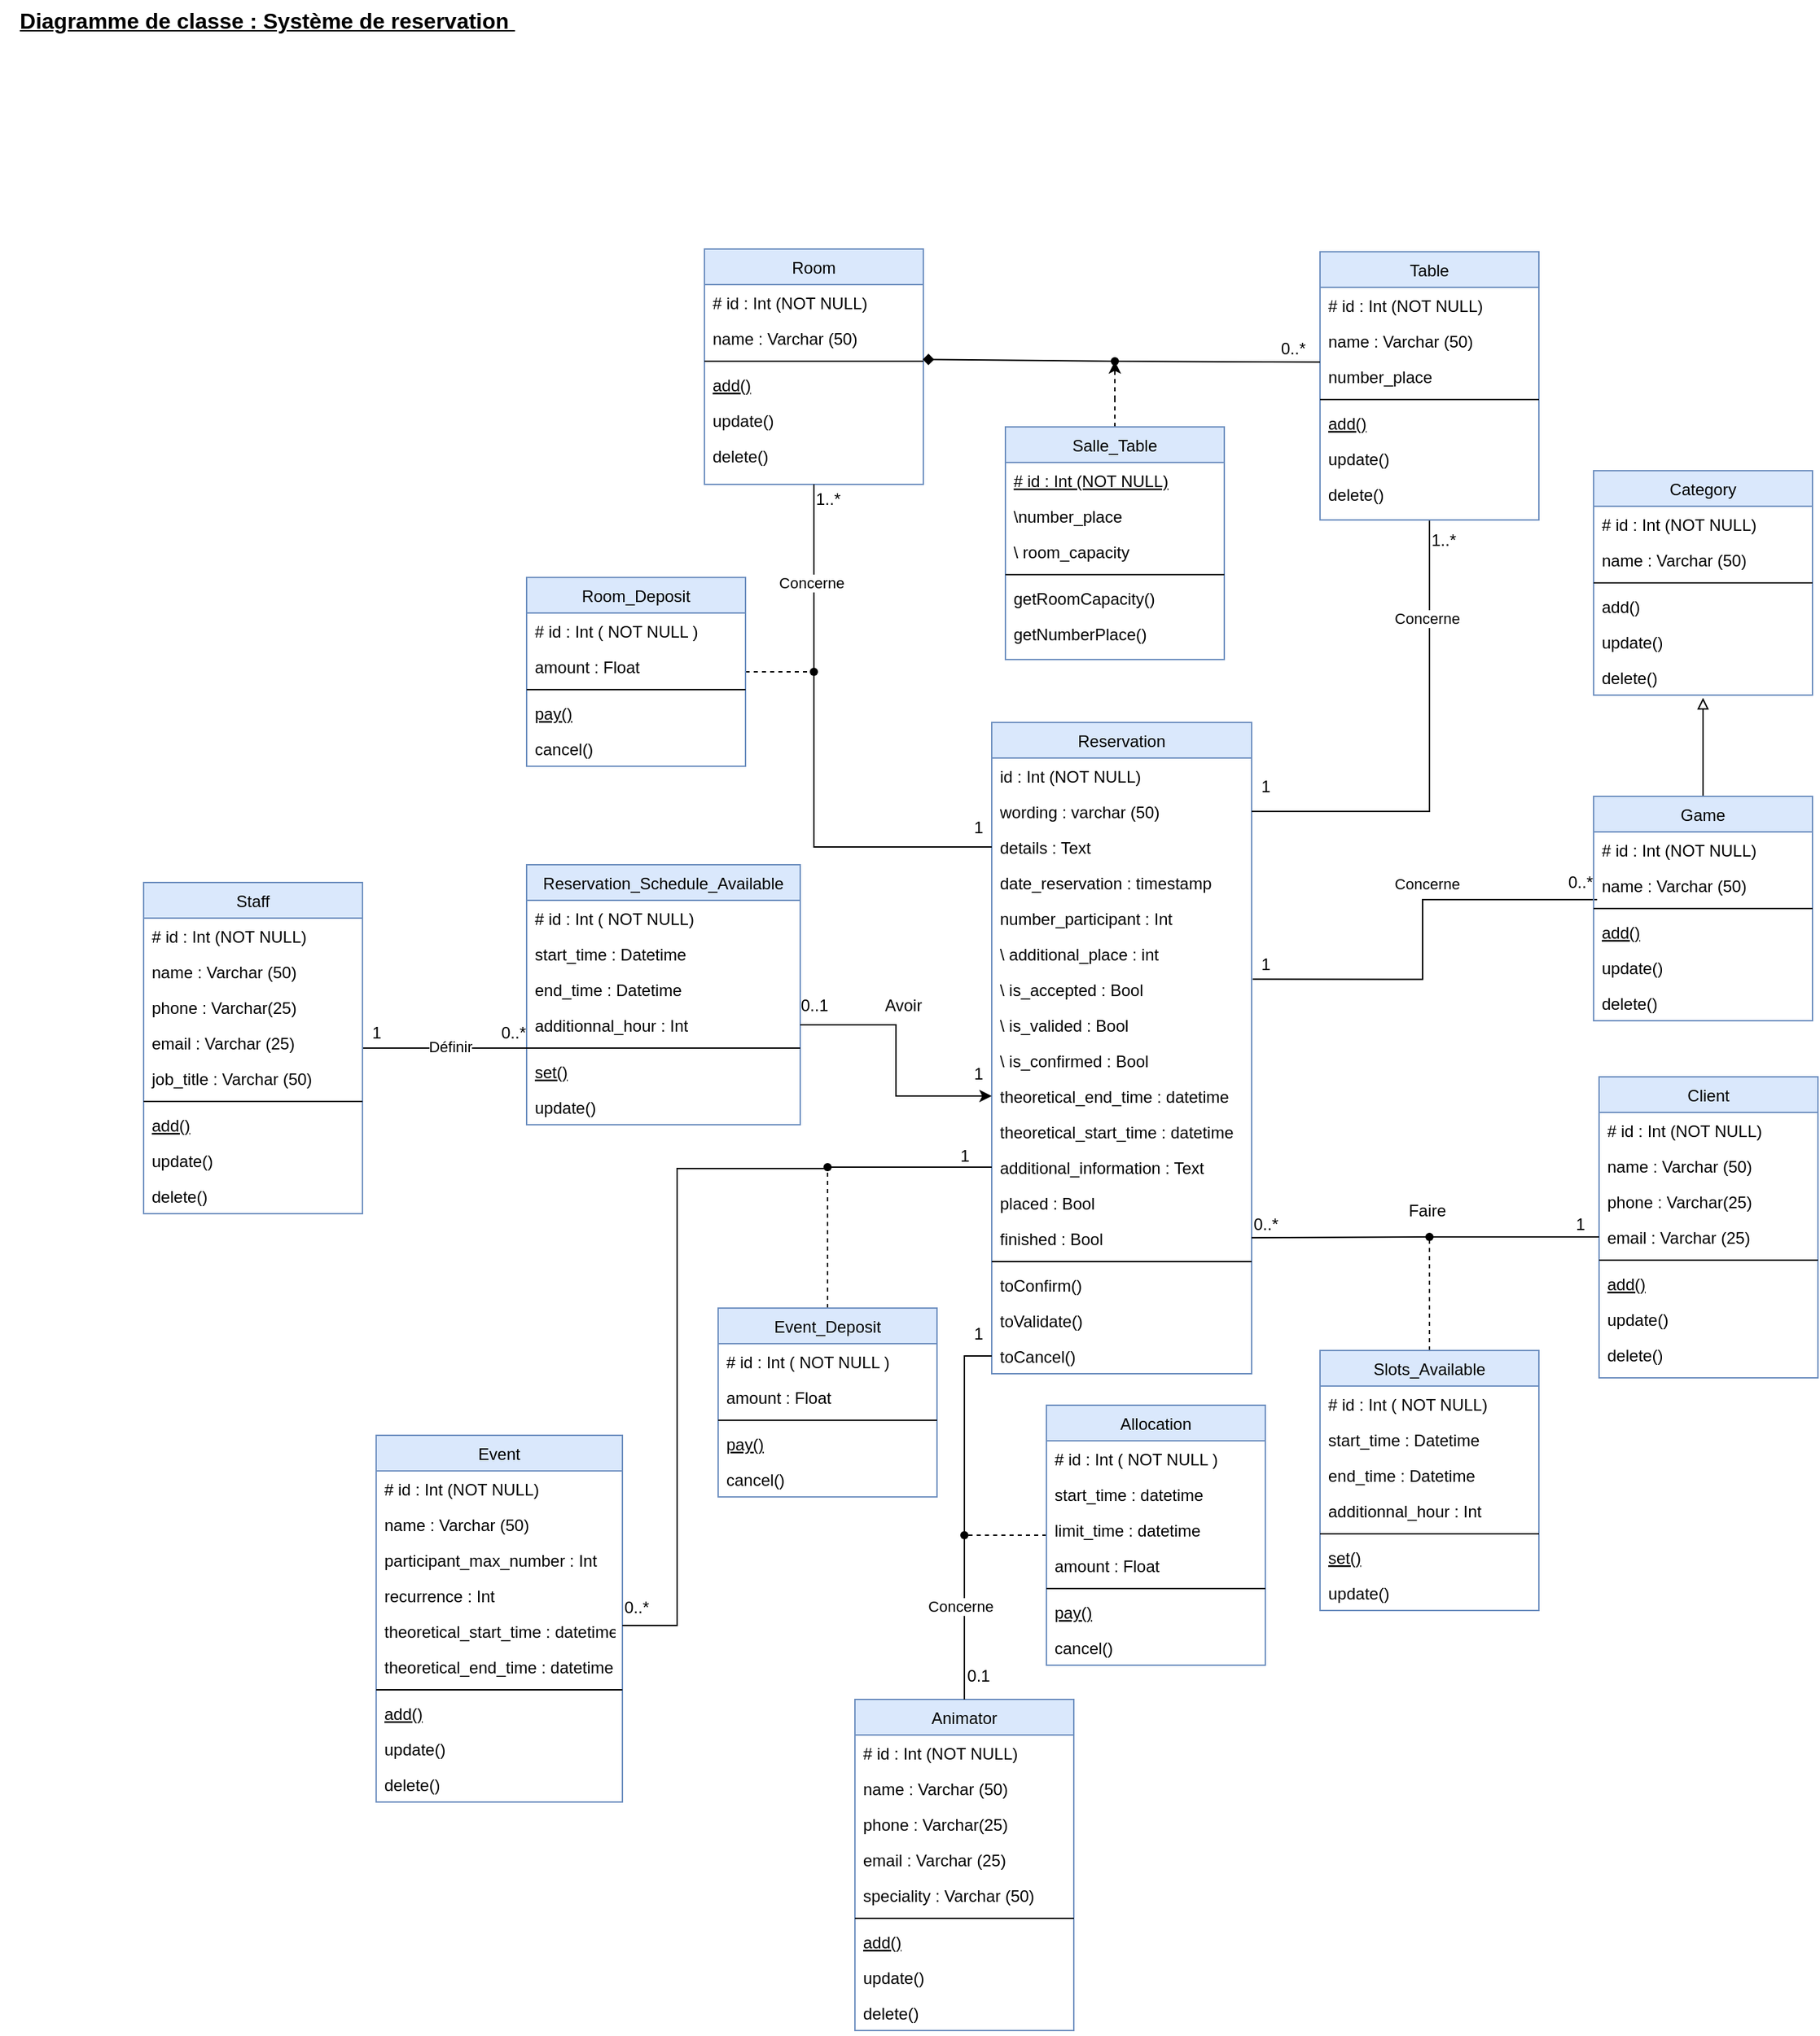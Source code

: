 <mxfile version="22.1.3" type="google">
  <diagram id="C5RBs43oDa-KdzZeNtuy" name="Page-1">
    <mxGraphModel grid="1" page="1" gridSize="10" guides="1" tooltips="1" connect="1" arrows="1" fold="1" pageScale="1" pageWidth="827" pageHeight="1169" background="#ffffff" math="0" shadow="0">
      <root>
        <mxCell id="WIyWlLk6GJQsqaUBKTNV-0" />
        <mxCell id="WIyWlLk6GJQsqaUBKTNV-1" parent="WIyWlLk6GJQsqaUBKTNV-0" />
        <mxCell id="pZX7AurCq85WZI0tsNrJ-284" value="" style="edgeStyle=orthogonalEdgeStyle;rounded=0;orthogonalLoop=1;jettySize=auto;html=1;dashed=1;endArrow=none;endFill=0;" edge="1" parent="WIyWlLk6GJQsqaUBKTNV-1" source="pZX7AurCq85WZI0tsNrJ-105" target="pZX7AurCq85WZI0tsNrJ-283">
          <mxGeometry relative="1" as="geometry" />
        </mxCell>
        <mxCell id="pZX7AurCq85WZI0tsNrJ-105" value="Room_Deposit" style="swimlane;fontStyle=0;align=center;verticalAlign=top;childLayout=stackLayout;horizontal=1;startSize=26;horizontalStack=0;resizeParent=1;resizeLast=0;collapsible=1;marginBottom=0;rounded=0;shadow=0;strokeWidth=1;fillColor=#dae8fc;strokeColor=#6c8ebf;" vertex="1" parent="WIyWlLk6GJQsqaUBKTNV-1">
          <mxGeometry x="430" y="490" width="160" height="138" as="geometry">
            <mxRectangle x="130" y="380" width="160" height="26" as="alternateBounds" />
          </mxGeometry>
        </mxCell>
        <mxCell id="pZX7AurCq85WZI0tsNrJ-106" value="# id : Int ( NOT NULL )" style="text;align=left;verticalAlign=top;spacingLeft=4;spacingRight=4;overflow=hidden;rotatable=0;points=[[0,0.5],[1,0.5]];portConstraint=eastwest;" vertex="1" parent="pZX7AurCq85WZI0tsNrJ-105">
          <mxGeometry y="26" width="160" height="26" as="geometry" />
        </mxCell>
        <mxCell id="pZX7AurCq85WZI0tsNrJ-107" value="amount : Float" style="text;align=left;verticalAlign=top;spacingLeft=4;spacingRight=4;overflow=hidden;rotatable=0;points=[[0,0.5],[1,0.5]];portConstraint=eastwest;rounded=0;shadow=0;html=0;" vertex="1" parent="pZX7AurCq85WZI0tsNrJ-105">
          <mxGeometry y="52" width="160" height="26" as="geometry" />
        </mxCell>
        <mxCell id="pZX7AurCq85WZI0tsNrJ-108" value="" style="line;html=1;strokeWidth=1;align=left;verticalAlign=middle;spacingTop=-1;spacingLeft=3;spacingRight=3;rotatable=0;labelPosition=right;points=[];portConstraint=eastwest;" vertex="1" parent="pZX7AurCq85WZI0tsNrJ-105">
          <mxGeometry y="78" width="160" height="8" as="geometry" />
        </mxCell>
        <mxCell id="pZX7AurCq85WZI0tsNrJ-109" value="pay()" style="text;align=left;verticalAlign=top;spacingLeft=4;spacingRight=4;overflow=hidden;rotatable=0;points=[[0,0.5],[1,0.5]];portConstraint=eastwest;fontStyle=4" vertex="1" parent="pZX7AurCq85WZI0tsNrJ-105">
          <mxGeometry y="86" width="160" height="26" as="geometry" />
        </mxCell>
        <mxCell id="pZX7AurCq85WZI0tsNrJ-110" value="cancel()" style="text;align=left;verticalAlign=top;spacingLeft=4;spacingRight=4;overflow=hidden;rotatable=0;points=[[0,0.5],[1,0.5]];portConstraint=eastwest;" vertex="1" parent="pZX7AurCq85WZI0tsNrJ-105">
          <mxGeometry y="112" width="160" height="26" as="geometry" />
        </mxCell>
        <mxCell id="pZX7AurCq85WZI0tsNrJ-111" value="Reservation_Schedule_Available" style="swimlane;fontStyle=0;align=center;verticalAlign=top;childLayout=stackLayout;horizontal=1;startSize=26;horizontalStack=0;resizeParent=1;resizeLast=0;collapsible=1;marginBottom=0;rounded=0;shadow=0;strokeWidth=1;fillColor=#dae8fc;strokeColor=#6c8ebf;" vertex="1" parent="WIyWlLk6GJQsqaUBKTNV-1">
          <mxGeometry x="430" y="700" width="200" height="190" as="geometry">
            <mxRectangle x="130" y="380" width="160" height="26" as="alternateBounds" />
          </mxGeometry>
        </mxCell>
        <mxCell id="pZX7AurCq85WZI0tsNrJ-112" value="# id : Int ( NOT NULL)" style="text;align=left;verticalAlign=top;spacingLeft=4;spacingRight=4;overflow=hidden;rotatable=0;points=[[0,0.5],[1,0.5]];portConstraint=eastwest;" vertex="1" parent="pZX7AurCq85WZI0tsNrJ-111">
          <mxGeometry y="26" width="200" height="26" as="geometry" />
        </mxCell>
        <mxCell id="pZX7AurCq85WZI0tsNrJ-113" value="start_time : Datetime" style="text;align=left;verticalAlign=top;spacingLeft=4;spacingRight=4;overflow=hidden;rotatable=0;points=[[0,0.5],[1,0.5]];portConstraint=eastwest;rounded=0;shadow=0;html=0;" vertex="1" parent="pZX7AurCq85WZI0tsNrJ-111">
          <mxGeometry y="52" width="200" height="26" as="geometry" />
        </mxCell>
        <mxCell id="pZX7AurCq85WZI0tsNrJ-208" value="end_time : Datetime" style="text;align=left;verticalAlign=top;spacingLeft=4;spacingRight=4;overflow=hidden;rotatable=0;points=[[0,0.5],[1,0.5]];portConstraint=eastwest;rounded=0;shadow=0;html=0;" vertex="1" parent="pZX7AurCq85WZI0tsNrJ-111">
          <mxGeometry y="78" width="200" height="26" as="geometry" />
        </mxCell>
        <mxCell id="pZX7AurCq85WZI0tsNrJ-209" value="additionnal_hour : Int" style="text;align=left;verticalAlign=top;spacingLeft=4;spacingRight=4;overflow=hidden;rotatable=0;points=[[0,0.5],[1,0.5]];portConstraint=eastwest;rounded=0;shadow=0;html=0;" vertex="1" parent="pZX7AurCq85WZI0tsNrJ-111">
          <mxGeometry y="104" width="200" height="26" as="geometry" />
        </mxCell>
        <mxCell id="pZX7AurCq85WZI0tsNrJ-114" value="" style="line;html=1;strokeWidth=1;align=left;verticalAlign=middle;spacingTop=-1;spacingLeft=3;spacingRight=3;rotatable=0;labelPosition=right;points=[];portConstraint=eastwest;" vertex="1" parent="pZX7AurCq85WZI0tsNrJ-111">
          <mxGeometry y="130" width="200" height="8" as="geometry" />
        </mxCell>
        <mxCell id="pZX7AurCq85WZI0tsNrJ-115" value="set()" style="text;align=left;verticalAlign=top;spacingLeft=4;spacingRight=4;overflow=hidden;rotatable=0;points=[[0,0.5],[1,0.5]];portConstraint=eastwest;fontStyle=4" vertex="1" parent="pZX7AurCq85WZI0tsNrJ-111">
          <mxGeometry y="138" width="200" height="26" as="geometry" />
        </mxCell>
        <mxCell id="pZX7AurCq85WZI0tsNrJ-116" value="update()" style="text;align=left;verticalAlign=top;spacingLeft=4;spacingRight=4;overflow=hidden;rotatable=0;points=[[0,0.5],[1,0.5]];portConstraint=eastwest;" vertex="1" parent="pZX7AurCq85WZI0tsNrJ-111">
          <mxGeometry y="164" width="200" height="26" as="geometry" />
        </mxCell>
        <mxCell id="pZX7AurCq85WZI0tsNrJ-117" value="Client" style="swimlane;fontStyle=0;align=center;verticalAlign=top;childLayout=stackLayout;horizontal=1;startSize=26;horizontalStack=0;resizeParent=1;resizeLast=0;collapsible=1;marginBottom=0;rounded=0;shadow=0;strokeWidth=1;fillColor=#dae8fc;strokeColor=#6c8ebf;" vertex="1" parent="WIyWlLk6GJQsqaUBKTNV-1">
          <mxGeometry x="1214" y="855" width="160" height="220" as="geometry">
            <mxRectangle x="130" y="380" width="160" height="26" as="alternateBounds" />
          </mxGeometry>
        </mxCell>
        <mxCell id="pZX7AurCq85WZI0tsNrJ-118" value="# id : Int (NOT NULL)" style="text;align=left;verticalAlign=top;spacingLeft=4;spacingRight=4;overflow=hidden;rotatable=0;points=[[0,0.5],[1,0.5]];portConstraint=eastwest;" vertex="1" parent="pZX7AurCq85WZI0tsNrJ-117">
          <mxGeometry y="26" width="160" height="26" as="geometry" />
        </mxCell>
        <mxCell id="pZX7AurCq85WZI0tsNrJ-119" value="name : Varchar (50)" style="text;align=left;verticalAlign=top;spacingLeft=4;spacingRight=4;overflow=hidden;rotatable=0;points=[[0,0.5],[1,0.5]];portConstraint=eastwest;rounded=0;shadow=0;html=0;" vertex="1" parent="pZX7AurCq85WZI0tsNrJ-117">
          <mxGeometry y="52" width="160" height="26" as="geometry" />
        </mxCell>
        <mxCell id="pZX7AurCq85WZI0tsNrJ-193" value="phone : Varchar(25)" style="text;align=left;verticalAlign=top;spacingLeft=4;spacingRight=4;overflow=hidden;rotatable=0;points=[[0,0.5],[1,0.5]];portConstraint=eastwest;rounded=0;shadow=0;html=0;" vertex="1" parent="pZX7AurCq85WZI0tsNrJ-117">
          <mxGeometry y="78" width="160" height="26" as="geometry" />
        </mxCell>
        <mxCell id="pZX7AurCq85WZI0tsNrJ-194" value="email : Varchar (25)" style="text;align=left;verticalAlign=top;spacingLeft=4;spacingRight=4;overflow=hidden;rotatable=0;points=[[0,0.5],[1,0.5]];portConstraint=eastwest;rounded=0;shadow=0;html=0;" vertex="1" parent="pZX7AurCq85WZI0tsNrJ-117">
          <mxGeometry y="104" width="160" height="26" as="geometry" />
        </mxCell>
        <mxCell id="pZX7AurCq85WZI0tsNrJ-120" value="" style="line;html=1;strokeWidth=1;align=left;verticalAlign=middle;spacingTop=-1;spacingLeft=3;spacingRight=3;rotatable=0;labelPosition=right;points=[];portConstraint=eastwest;" vertex="1" parent="pZX7AurCq85WZI0tsNrJ-117">
          <mxGeometry y="130" width="160" height="8" as="geometry" />
        </mxCell>
        <mxCell id="pZX7AurCq85WZI0tsNrJ-121" value="add()" style="text;align=left;verticalAlign=top;spacingLeft=4;spacingRight=4;overflow=hidden;rotatable=0;points=[[0,0.5],[1,0.5]];portConstraint=eastwest;fontStyle=4" vertex="1" parent="pZX7AurCq85WZI0tsNrJ-117">
          <mxGeometry y="138" width="160" height="26" as="geometry" />
        </mxCell>
        <mxCell id="pZX7AurCq85WZI0tsNrJ-122" value="update()" style="text;align=left;verticalAlign=top;spacingLeft=4;spacingRight=4;overflow=hidden;rotatable=0;points=[[0,0.5],[1,0.5]];portConstraint=eastwest;" vertex="1" parent="pZX7AurCq85WZI0tsNrJ-117">
          <mxGeometry y="164" width="160" height="26" as="geometry" />
        </mxCell>
        <mxCell id="pZX7AurCq85WZI0tsNrJ-197" value="delete()" style="text;align=left;verticalAlign=top;spacingLeft=4;spacingRight=4;overflow=hidden;rotatable=0;points=[[0,0.5],[1,0.5]];portConstraint=eastwest;" vertex="1" parent="pZX7AurCq85WZI0tsNrJ-117">
          <mxGeometry y="190" width="160" height="26" as="geometry" />
        </mxCell>
        <mxCell id="pZX7AurCq85WZI0tsNrJ-289" value="" style="edgeStyle=orthogonalEdgeStyle;rounded=0;orthogonalLoop=1;jettySize=auto;html=1;entryX=0.016;entryY=0.904;entryDx=0;entryDy=0;entryPerimeter=0;exitX=1.004;exitY=0.218;exitDx=0;exitDy=0;exitPerimeter=0;endArrow=none;endFill=0;" edge="1" parent="WIyWlLk6GJQsqaUBKTNV-1" source="pZX7AurCq85WZI0tsNrJ-186" target="pZX7AurCq85WZI0tsNrJ-131">
          <mxGeometry relative="1" as="geometry">
            <mxPoint x="960" y="760.0" as="sourcePoint" />
            <mxPoint x="1070" y="800" as="targetPoint" />
          </mxGeometry>
        </mxCell>
        <mxCell id="pZX7AurCq85WZI0tsNrJ-320" value="Concerne" style="edgeLabel;html=1;align=center;verticalAlign=middle;resizable=0;points=[];" connectable="0" vertex="1" parent="pZX7AurCq85WZI0tsNrJ-289">
          <mxGeometry x="0.196" y="2" relative="1" as="geometry">
            <mxPoint y="-10" as="offset" />
          </mxGeometry>
        </mxCell>
        <mxCell id="pZX7AurCq85WZI0tsNrJ-123" value="Reservation" style="swimlane;fontStyle=0;align=center;verticalAlign=top;childLayout=stackLayout;horizontal=1;startSize=26;horizontalStack=0;resizeParent=1;resizeLast=0;collapsible=1;marginBottom=0;rounded=0;shadow=0;strokeWidth=1;fillColor=#dae8fc;strokeColor=#6c8ebf;" vertex="1" parent="WIyWlLk6GJQsqaUBKTNV-1">
          <mxGeometry x="770" y="596" width="190" height="476" as="geometry">
            <mxRectangle x="130" y="380" width="160" height="26" as="alternateBounds" />
          </mxGeometry>
        </mxCell>
        <mxCell id="pZX7AurCq85WZI0tsNrJ-124" value="id : Int (NOT NULL)" style="text;align=left;verticalAlign=top;spacingLeft=4;spacingRight=4;overflow=hidden;rotatable=0;points=[[0,0.5],[1,0.5]];portConstraint=eastwest;" vertex="1" parent="pZX7AurCq85WZI0tsNrJ-123">
          <mxGeometry y="26" width="190" height="26" as="geometry" />
        </mxCell>
        <mxCell id="pZX7AurCq85WZI0tsNrJ-183" value="wording : varchar (50)" style="text;align=left;verticalAlign=top;spacingLeft=4;spacingRight=4;overflow=hidden;rotatable=0;points=[[0,0.5],[1,0.5]];portConstraint=eastwest;" vertex="1" parent="pZX7AurCq85WZI0tsNrJ-123">
          <mxGeometry y="52" width="190" height="26" as="geometry" />
        </mxCell>
        <mxCell id="pZX7AurCq85WZI0tsNrJ-191" value="details : Text" style="text;align=left;verticalAlign=top;spacingLeft=4;spacingRight=4;overflow=hidden;rotatable=0;points=[[0,0.5],[1,0.5]];portConstraint=eastwest;" vertex="1" parent="pZX7AurCq85WZI0tsNrJ-123">
          <mxGeometry y="78" width="190" height="26" as="geometry" />
        </mxCell>
        <mxCell id="pZX7AurCq85WZI0tsNrJ-184" value="date_reservation : timestamp" style="text;align=left;verticalAlign=top;spacingLeft=4;spacingRight=4;overflow=hidden;rotatable=0;points=[[0,0.5],[1,0.5]];portConstraint=eastwest;" vertex="1" parent="pZX7AurCq85WZI0tsNrJ-123">
          <mxGeometry y="104" width="190" height="26" as="geometry" />
        </mxCell>
        <mxCell id="pZX7AurCq85WZI0tsNrJ-196" value="number_participant : Int" style="text;align=left;verticalAlign=top;spacingLeft=4;spacingRight=4;overflow=hidden;rotatable=0;points=[[0,0.5],[1,0.5]];portConstraint=eastwest;" vertex="1" parent="pZX7AurCq85WZI0tsNrJ-123">
          <mxGeometry y="130" width="190" height="26" as="geometry" />
        </mxCell>
        <mxCell id="pZX7AurCq85WZI0tsNrJ-185" value="\ additional_place : int" style="text;align=left;verticalAlign=top;spacingLeft=4;spacingRight=4;overflow=hidden;rotatable=0;points=[[0,0.5],[1,0.5]];portConstraint=eastwest;" vertex="1" parent="pZX7AurCq85WZI0tsNrJ-123">
          <mxGeometry y="156" width="190" height="26" as="geometry" />
        </mxCell>
        <mxCell id="pZX7AurCq85WZI0tsNrJ-186" value="\ is_accepted : Bool" style="text;align=left;verticalAlign=top;spacingLeft=4;spacingRight=4;overflow=hidden;rotatable=0;points=[[0,0.5],[1,0.5]];portConstraint=eastwest;" vertex="1" parent="pZX7AurCq85WZI0tsNrJ-123">
          <mxGeometry y="182" width="190" height="26" as="geometry" />
        </mxCell>
        <mxCell id="pZX7AurCq85WZI0tsNrJ-187" value="\ is_valided : Bool" style="text;align=left;verticalAlign=top;spacingLeft=4;spacingRight=4;overflow=hidden;rotatable=0;points=[[0,0.5],[1,0.5]];portConstraint=eastwest;" vertex="1" parent="pZX7AurCq85WZI0tsNrJ-123">
          <mxGeometry y="208" width="190" height="26" as="geometry" />
        </mxCell>
        <mxCell id="pZX7AurCq85WZI0tsNrJ-188" value="\ is_confirmed : Bool" style="text;align=left;verticalAlign=top;spacingLeft=4;spacingRight=4;overflow=hidden;rotatable=0;points=[[0,0.5],[1,0.5]];portConstraint=eastwest;" vertex="1" parent="pZX7AurCq85WZI0tsNrJ-123">
          <mxGeometry y="234" width="190" height="26" as="geometry" />
        </mxCell>
        <mxCell id="pZX7AurCq85WZI0tsNrJ-190" value="theoretical_end_time : datetime" style="text;align=left;verticalAlign=top;spacingLeft=4;spacingRight=4;overflow=hidden;rotatable=0;points=[[0,0.5],[1,0.5]];portConstraint=eastwest;" vertex="1" parent="pZX7AurCq85WZI0tsNrJ-123">
          <mxGeometry y="260" width="190" height="26" as="geometry" />
        </mxCell>
        <mxCell id="pZX7AurCq85WZI0tsNrJ-189" value="theoretical_start_time : datetime" style="text;align=left;verticalAlign=top;spacingLeft=4;spacingRight=4;overflow=hidden;rotatable=0;points=[[0,0.5],[1,0.5]];portConstraint=eastwest;" vertex="1" parent="pZX7AurCq85WZI0tsNrJ-123">
          <mxGeometry y="286" width="190" height="26" as="geometry" />
        </mxCell>
        <mxCell id="pZX7AurCq85WZI0tsNrJ-276" value="additional_information : Text" style="text;align=left;verticalAlign=top;spacingLeft=4;spacingRight=4;overflow=hidden;rotatable=0;points=[[0,0.5],[1,0.5]];portConstraint=eastwest;" vertex="1" parent="pZX7AurCq85WZI0tsNrJ-123">
          <mxGeometry y="312" width="190" height="26" as="geometry" />
        </mxCell>
        <mxCell id="pZX7AurCq85WZI0tsNrJ-277" value="placed : Bool" style="text;align=left;verticalAlign=top;spacingLeft=4;spacingRight=4;overflow=hidden;rotatable=0;points=[[0,0.5],[1,0.5]];portConstraint=eastwest;" vertex="1" parent="pZX7AurCq85WZI0tsNrJ-123">
          <mxGeometry y="338" width="190" height="26" as="geometry" />
        </mxCell>
        <mxCell id="pZX7AurCq85WZI0tsNrJ-278" value="finished : Bool" style="text;align=left;verticalAlign=top;spacingLeft=4;spacingRight=4;overflow=hidden;rotatable=0;points=[[0,0.5],[1,0.5]];portConstraint=eastwest;" vertex="1" parent="pZX7AurCq85WZI0tsNrJ-123">
          <mxGeometry y="364" width="190" height="26" as="geometry" />
        </mxCell>
        <mxCell id="pZX7AurCq85WZI0tsNrJ-126" value="" style="line;html=1;strokeWidth=1;align=left;verticalAlign=middle;spacingTop=-1;spacingLeft=3;spacingRight=3;rotatable=0;labelPosition=right;points=[];portConstraint=eastwest;" vertex="1" parent="pZX7AurCq85WZI0tsNrJ-123">
          <mxGeometry y="390" width="190" height="8" as="geometry" />
        </mxCell>
        <mxCell id="pZX7AurCq85WZI0tsNrJ-127" value="toConfirm()" style="text;align=left;verticalAlign=top;spacingLeft=4;spacingRight=4;overflow=hidden;rotatable=0;points=[[0,0.5],[1,0.5]];portConstraint=eastwest;fontStyle=0" vertex="1" parent="pZX7AurCq85WZI0tsNrJ-123">
          <mxGeometry y="398" width="190" height="26" as="geometry" />
        </mxCell>
        <mxCell id="pZX7AurCq85WZI0tsNrJ-128" value="toValidate()" style="text;align=left;verticalAlign=top;spacingLeft=4;spacingRight=4;overflow=hidden;rotatable=0;points=[[0,0.5],[1,0.5]];portConstraint=eastwest;" vertex="1" parent="pZX7AurCq85WZI0tsNrJ-123">
          <mxGeometry y="424" width="190" height="26" as="geometry" />
        </mxCell>
        <mxCell id="pZX7AurCq85WZI0tsNrJ-192" value="toCancel()" style="text;align=left;verticalAlign=top;spacingLeft=4;spacingRight=4;overflow=hidden;rotatable=0;points=[[0,0.5],[1,0.5]];portConstraint=eastwest;" vertex="1" parent="pZX7AurCq85WZI0tsNrJ-123">
          <mxGeometry y="450" width="190" height="26" as="geometry" />
        </mxCell>
        <mxCell id="pZX7AurCq85WZI0tsNrJ-179" value="" style="rounded=0;orthogonalLoop=1;jettySize=auto;html=1;endArrow=block;endFill=0;entryX=0.5;entryY=1.077;entryDx=0;entryDy=0;entryPerimeter=0;" edge="1" parent="WIyWlLk6GJQsqaUBKTNV-1" source="pZX7AurCq85WZI0tsNrJ-129" target="pZX7AurCq85WZI0tsNrJ-173">
          <mxGeometry relative="1" as="geometry">
            <mxPoint x="1290" y="597" as="targetPoint" />
          </mxGeometry>
        </mxCell>
        <mxCell id="pZX7AurCq85WZI0tsNrJ-129" value="Game" style="swimlane;fontStyle=0;align=center;verticalAlign=top;childLayout=stackLayout;horizontal=1;startSize=26;horizontalStack=0;resizeParent=1;resizeLast=0;collapsible=1;marginBottom=0;rounded=0;shadow=0;strokeWidth=1;fillColor=#dae8fc;strokeColor=#6c8ebf;" vertex="1" parent="WIyWlLk6GJQsqaUBKTNV-1">
          <mxGeometry x="1210" y="650" width="160" height="164" as="geometry">
            <mxRectangle x="130" y="380" width="160" height="26" as="alternateBounds" />
          </mxGeometry>
        </mxCell>
        <mxCell id="pZX7AurCq85WZI0tsNrJ-130" value="# id : Int (NOT NULL)" style="text;align=left;verticalAlign=top;spacingLeft=4;spacingRight=4;overflow=hidden;rotatable=0;points=[[0,0.5],[1,0.5]];portConstraint=eastwest;" vertex="1" parent="pZX7AurCq85WZI0tsNrJ-129">
          <mxGeometry y="26" width="160" height="26" as="geometry" />
        </mxCell>
        <mxCell id="pZX7AurCq85WZI0tsNrJ-131" value="name : Varchar (50)" style="text;align=left;verticalAlign=top;spacingLeft=4;spacingRight=4;overflow=hidden;rotatable=0;points=[[0,0.5],[1,0.5]];portConstraint=eastwest;rounded=0;shadow=0;html=0;" vertex="1" parent="pZX7AurCq85WZI0tsNrJ-129">
          <mxGeometry y="52" width="160" height="26" as="geometry" />
        </mxCell>
        <mxCell id="pZX7AurCq85WZI0tsNrJ-132" value="" style="line;html=1;strokeWidth=1;align=left;verticalAlign=middle;spacingTop=-1;spacingLeft=3;spacingRight=3;rotatable=0;labelPosition=right;points=[];portConstraint=eastwest;" vertex="1" parent="pZX7AurCq85WZI0tsNrJ-129">
          <mxGeometry y="78" width="160" height="8" as="geometry" />
        </mxCell>
        <mxCell id="pZX7AurCq85WZI0tsNrJ-133" value="add()" style="text;align=left;verticalAlign=top;spacingLeft=4;spacingRight=4;overflow=hidden;rotatable=0;points=[[0,0.5],[1,0.5]];portConstraint=eastwest;fontStyle=4" vertex="1" parent="pZX7AurCq85WZI0tsNrJ-129">
          <mxGeometry y="86" width="160" height="26" as="geometry" />
        </mxCell>
        <mxCell id="pZX7AurCq85WZI0tsNrJ-134" value="update()" style="text;align=left;verticalAlign=top;spacingLeft=4;spacingRight=4;overflow=hidden;rotatable=0;points=[[0,0.5],[1,0.5]];portConstraint=eastwest;" vertex="1" parent="pZX7AurCq85WZI0tsNrJ-129">
          <mxGeometry y="112" width="160" height="26" as="geometry" />
        </mxCell>
        <mxCell id="pZX7AurCq85WZI0tsNrJ-174" value="delete()" style="text;align=left;verticalAlign=top;spacingLeft=4;spacingRight=4;overflow=hidden;rotatable=0;points=[[0,0.5],[1,0.5]];portConstraint=eastwest;" vertex="1" parent="pZX7AurCq85WZI0tsNrJ-129">
          <mxGeometry y="138" width="160" height="26" as="geometry" />
        </mxCell>
        <mxCell id="pZX7AurCq85WZI0tsNrJ-135" value="Category" style="swimlane;fontStyle=0;align=center;verticalAlign=top;childLayout=stackLayout;horizontal=1;startSize=26;horizontalStack=0;resizeParent=1;resizeLast=0;collapsible=1;marginBottom=0;rounded=0;shadow=0;strokeWidth=1;fillColor=#dae8fc;strokeColor=#6c8ebf;" vertex="1" parent="WIyWlLk6GJQsqaUBKTNV-1">
          <mxGeometry x="1210" y="412" width="160" height="164" as="geometry">
            <mxRectangle x="130" y="380" width="160" height="26" as="alternateBounds" />
          </mxGeometry>
        </mxCell>
        <mxCell id="pZX7AurCq85WZI0tsNrJ-136" value="# id : Int (NOT NULL)" style="text;align=left;verticalAlign=top;spacingLeft=4;spacingRight=4;overflow=hidden;rotatable=0;points=[[0,0.5],[1,0.5]];portConstraint=eastwest;" vertex="1" parent="pZX7AurCq85WZI0tsNrJ-135">
          <mxGeometry y="26" width="160" height="26" as="geometry" />
        </mxCell>
        <mxCell id="pZX7AurCq85WZI0tsNrJ-137" value="name : Varchar (50)" style="text;align=left;verticalAlign=top;spacingLeft=4;spacingRight=4;overflow=hidden;rotatable=0;points=[[0,0.5],[1,0.5]];portConstraint=eastwest;rounded=0;shadow=0;html=0;" vertex="1" parent="pZX7AurCq85WZI0tsNrJ-135">
          <mxGeometry y="52" width="160" height="26" as="geometry" />
        </mxCell>
        <mxCell id="pZX7AurCq85WZI0tsNrJ-138" value="" style="line;html=1;strokeWidth=1;align=left;verticalAlign=middle;spacingTop=-1;spacingLeft=3;spacingRight=3;rotatable=0;labelPosition=right;points=[];portConstraint=eastwest;" vertex="1" parent="pZX7AurCq85WZI0tsNrJ-135">
          <mxGeometry y="78" width="160" height="8" as="geometry" />
        </mxCell>
        <mxCell id="pZX7AurCq85WZI0tsNrJ-140" value="add()" style="text;align=left;verticalAlign=top;spacingLeft=4;spacingRight=4;overflow=hidden;rotatable=0;points=[[0,0.5],[1,0.5]];portConstraint=eastwest;" vertex="1" parent="pZX7AurCq85WZI0tsNrJ-135">
          <mxGeometry y="86" width="160" height="26" as="geometry" />
        </mxCell>
        <mxCell id="pZX7AurCq85WZI0tsNrJ-172" value="update()" style="text;align=left;verticalAlign=top;spacingLeft=4;spacingRight=4;overflow=hidden;rotatable=0;points=[[0,0.5],[1,0.5]];portConstraint=eastwest;" vertex="1" parent="pZX7AurCq85WZI0tsNrJ-135">
          <mxGeometry y="112" width="160" height="26" as="geometry" />
        </mxCell>
        <mxCell id="pZX7AurCq85WZI0tsNrJ-173" value="delete()" style="text;align=left;verticalAlign=top;spacingLeft=4;spacingRight=4;overflow=hidden;rotatable=0;points=[[0,0.5],[1,0.5]];portConstraint=eastwest;" vertex="1" parent="pZX7AurCq85WZI0tsNrJ-135">
          <mxGeometry y="138" width="160" height="26" as="geometry" />
        </mxCell>
        <mxCell id="pZX7AurCq85WZI0tsNrJ-287" value="" style="edgeStyle=orthogonalEdgeStyle;rounded=0;orthogonalLoop=1;jettySize=auto;html=1;dashed=1;" edge="1" parent="WIyWlLk6GJQsqaUBKTNV-1" source="pZX7AurCq85WZI0tsNrJ-141" target="pZX7AurCq85WZI0tsNrJ-286">
          <mxGeometry relative="1" as="geometry" />
        </mxCell>
        <mxCell id="pZX7AurCq85WZI0tsNrJ-141" value="Salle_Table" style="swimlane;fontStyle=0;align=center;verticalAlign=top;childLayout=stackLayout;horizontal=1;startSize=26;horizontalStack=0;resizeParent=1;resizeLast=0;collapsible=1;marginBottom=0;rounded=0;shadow=0;strokeWidth=1;fillColor=#dae8fc;strokeColor=#6c8ebf;" vertex="1" parent="WIyWlLk6GJQsqaUBKTNV-1">
          <mxGeometry x="780" y="380" width="160" height="170" as="geometry">
            <mxRectangle x="130" y="380" width="160" height="26" as="alternateBounds" />
          </mxGeometry>
        </mxCell>
        <mxCell id="pZX7AurCq85WZI0tsNrJ-142" value="# id : Int (NOT NULL)" style="text;align=left;verticalAlign=top;spacingLeft=4;spacingRight=4;overflow=hidden;rotatable=0;points=[[0,0.5],[1,0.5]];portConstraint=eastwest;fontStyle=4" vertex="1" parent="pZX7AurCq85WZI0tsNrJ-141">
          <mxGeometry y="26" width="160" height="26" as="geometry" />
        </mxCell>
        <mxCell id="pZX7AurCq85WZI0tsNrJ-166" value="\number_place" style="text;align=left;verticalAlign=top;spacingLeft=4;spacingRight=4;overflow=hidden;rotatable=0;points=[[0,0.5],[1,0.5]];portConstraint=eastwest;" vertex="1" parent="pZX7AurCq85WZI0tsNrJ-141">
          <mxGeometry y="52" width="160" height="26" as="geometry" />
        </mxCell>
        <mxCell id="pZX7AurCq85WZI0tsNrJ-167" value="\ room_capacity" style="text;align=left;verticalAlign=top;spacingLeft=4;spacingRight=4;overflow=hidden;rotatable=0;points=[[0,0.5],[1,0.5]];portConstraint=eastwest;" vertex="1" parent="pZX7AurCq85WZI0tsNrJ-141">
          <mxGeometry y="78" width="160" height="26" as="geometry" />
        </mxCell>
        <mxCell id="pZX7AurCq85WZI0tsNrJ-144" value="" style="line;html=1;strokeWidth=1;align=left;verticalAlign=middle;spacingTop=-1;spacingLeft=3;spacingRight=3;rotatable=0;labelPosition=right;points=[];portConstraint=eastwest;" vertex="1" parent="pZX7AurCq85WZI0tsNrJ-141">
          <mxGeometry y="104" width="160" height="8" as="geometry" />
        </mxCell>
        <mxCell id="pZX7AurCq85WZI0tsNrJ-145" value="getRoomCapacity()" style="text;align=left;verticalAlign=top;spacingLeft=4;spacingRight=4;overflow=hidden;rotatable=0;points=[[0,0.5],[1,0.5]];portConstraint=eastwest;fontStyle=0" vertex="1" parent="pZX7AurCq85WZI0tsNrJ-141">
          <mxGeometry y="112" width="160" height="26" as="geometry" />
        </mxCell>
        <mxCell id="pZX7AurCq85WZI0tsNrJ-171" value="getNumberPlace()" style="text;align=left;verticalAlign=top;spacingLeft=4;spacingRight=4;overflow=hidden;rotatable=0;points=[[0,0.5],[1,0.5]];portConstraint=eastwest;fontStyle=0" vertex="1" parent="pZX7AurCq85WZI0tsNrJ-141">
          <mxGeometry y="138" width="160" height="26" as="geometry" />
        </mxCell>
        <mxCell id="pZX7AurCq85WZI0tsNrJ-279" value="" style="edgeStyle=orthogonalEdgeStyle;rounded=0;orthogonalLoop=1;jettySize=auto;html=1;endArrow=none;endFill=0;" edge="1" parent="WIyWlLk6GJQsqaUBKTNV-1" source="pZX7AurCq85WZI0tsNrJ-147" target="pZX7AurCq85WZI0tsNrJ-183">
          <mxGeometry relative="1" as="geometry" />
        </mxCell>
        <mxCell id="pZX7AurCq85WZI0tsNrJ-316" value="Concerne" style="edgeLabel;html=1;align=center;verticalAlign=middle;resizable=0;points=[];" connectable="0" vertex="1" parent="pZX7AurCq85WZI0tsNrJ-279">
          <mxGeometry x="-0.58" y="-2" relative="1" as="geometry">
            <mxPoint as="offset" />
          </mxGeometry>
        </mxCell>
        <mxCell id="pZX7AurCq85WZI0tsNrJ-147" value="Table" style="swimlane;fontStyle=0;align=center;verticalAlign=top;childLayout=stackLayout;horizontal=1;startSize=26;horizontalStack=0;resizeParent=1;resizeLast=0;collapsible=1;marginBottom=0;rounded=0;shadow=0;strokeWidth=1;fillColor=#dae8fc;strokeColor=#6c8ebf;" vertex="1" parent="WIyWlLk6GJQsqaUBKTNV-1">
          <mxGeometry x="1010" y="252" width="160" height="196" as="geometry">
            <mxRectangle x="130" y="380" width="160" height="26" as="alternateBounds" />
          </mxGeometry>
        </mxCell>
        <mxCell id="pZX7AurCq85WZI0tsNrJ-148" value="# id : Int (NOT NULL)" style="text;align=left;verticalAlign=top;spacingLeft=4;spacingRight=4;overflow=hidden;rotatable=0;points=[[0,0.5],[1,0.5]];portConstraint=eastwest;" vertex="1" parent="pZX7AurCq85WZI0tsNrJ-147">
          <mxGeometry y="26" width="160" height="26" as="geometry" />
        </mxCell>
        <mxCell id="pZX7AurCq85WZI0tsNrJ-149" value="name : Varchar (50)" style="text;align=left;verticalAlign=top;spacingLeft=4;spacingRight=4;overflow=hidden;rotatable=0;points=[[0,0.5],[1,0.5]];portConstraint=eastwest;rounded=0;shadow=0;html=0;" vertex="1" parent="pZX7AurCq85WZI0tsNrJ-147">
          <mxGeometry y="52" width="160" height="26" as="geometry" />
        </mxCell>
        <mxCell id="pZX7AurCq85WZI0tsNrJ-162" value="number_place" style="text;align=left;verticalAlign=top;spacingLeft=4;spacingRight=4;overflow=hidden;rotatable=0;points=[[0,0.5],[1,0.5]];portConstraint=eastwest;rounded=0;shadow=0;html=0;" vertex="1" parent="pZX7AurCq85WZI0tsNrJ-147">
          <mxGeometry y="78" width="160" height="26" as="geometry" />
        </mxCell>
        <mxCell id="pZX7AurCq85WZI0tsNrJ-150" value="" style="line;html=1;strokeWidth=1;align=left;verticalAlign=middle;spacingTop=-1;spacingLeft=3;spacingRight=3;rotatable=0;labelPosition=right;points=[];portConstraint=eastwest;" vertex="1" parent="pZX7AurCq85WZI0tsNrJ-147">
          <mxGeometry y="104" width="160" height="8" as="geometry" />
        </mxCell>
        <mxCell id="pZX7AurCq85WZI0tsNrJ-163" value="add()" style="text;align=left;verticalAlign=top;spacingLeft=4;spacingRight=4;overflow=hidden;rotatable=0;points=[[0,0.5],[1,0.5]];portConstraint=eastwest;fontStyle=4;fontColor=default;" vertex="1" parent="pZX7AurCq85WZI0tsNrJ-147">
          <mxGeometry y="112" width="160" height="26" as="geometry" />
        </mxCell>
        <mxCell id="pZX7AurCq85WZI0tsNrJ-164" value="update()" style="text;align=left;verticalAlign=top;spacingLeft=4;spacingRight=4;overflow=hidden;rotatable=0;points=[[0,0.5],[1,0.5]];portConstraint=eastwest;" vertex="1" parent="pZX7AurCq85WZI0tsNrJ-147">
          <mxGeometry y="138" width="160" height="26" as="geometry" />
        </mxCell>
        <mxCell id="pZX7AurCq85WZI0tsNrJ-165" value="delete()" style="text;align=left;verticalAlign=top;spacingLeft=4;spacingRight=4;overflow=hidden;rotatable=0;points=[[0,0.5],[1,0.5]];portConstraint=eastwest;" vertex="1" parent="pZX7AurCq85WZI0tsNrJ-147">
          <mxGeometry y="164" width="160" height="32" as="geometry" />
        </mxCell>
        <mxCell id="pZX7AurCq85WZI0tsNrJ-180" value="" style="rounded=0;orthogonalLoop=1;jettySize=auto;html=1;entryX=0;entryY=0.102;entryDx=0;entryDy=0;endArrow=none;endFill=0;exitDx=0;exitDy=0;exitPerimeter=0;entryPerimeter=0;startArrow=none;startFill=0;" edge="1" parent="WIyWlLk6GJQsqaUBKTNV-1" source="pZX7AurCq85WZI0tsNrJ-286" target="pZX7AurCq85WZI0tsNrJ-162">
          <mxGeometry relative="1" as="geometry" />
        </mxCell>
        <mxCell id="pZX7AurCq85WZI0tsNrJ-282" value="" style="edgeStyle=orthogonalEdgeStyle;rounded=0;orthogonalLoop=1;jettySize=auto;html=1;endArrow=none;endFill=0;" edge="1" parent="WIyWlLk6GJQsqaUBKTNV-1" source="pZX7AurCq85WZI0tsNrJ-283" target="pZX7AurCq85WZI0tsNrJ-191">
          <mxGeometry relative="1" as="geometry" />
        </mxCell>
        <mxCell id="pZX7AurCq85WZI0tsNrJ-153" value="Room" style="swimlane;fontStyle=0;align=center;verticalAlign=top;childLayout=stackLayout;horizontal=1;startSize=26;horizontalStack=0;resizeParent=1;resizeLast=0;collapsible=1;marginBottom=0;rounded=0;shadow=0;strokeWidth=1;fillColor=#dae8fc;strokeColor=#6c8ebf;" vertex="1" parent="WIyWlLk6GJQsqaUBKTNV-1">
          <mxGeometry x="560" y="250" width="160" height="172" as="geometry">
            <mxRectangle x="130" y="380" width="160" height="26" as="alternateBounds" />
          </mxGeometry>
        </mxCell>
        <mxCell id="pZX7AurCq85WZI0tsNrJ-154" value="# id : Int (NOT NULL)" style="text;align=left;verticalAlign=top;spacingLeft=4;spacingRight=4;overflow=hidden;rotatable=0;points=[[0,0.5],[1,0.5]];portConstraint=eastwest;" vertex="1" parent="pZX7AurCq85WZI0tsNrJ-153">
          <mxGeometry y="26" width="160" height="26" as="geometry" />
        </mxCell>
        <mxCell id="pZX7AurCq85WZI0tsNrJ-159" value="name : Varchar (50)" style="text;align=left;verticalAlign=top;spacingLeft=4;spacingRight=4;overflow=hidden;rotatable=0;points=[[0,0.5],[1,0.5]];portConstraint=eastwest;" vertex="1" parent="pZX7AurCq85WZI0tsNrJ-153">
          <mxGeometry y="52" width="160" height="26" as="geometry" />
        </mxCell>
        <mxCell id="pZX7AurCq85WZI0tsNrJ-156" value="" style="line;html=1;strokeWidth=1;align=left;verticalAlign=middle;spacingTop=-1;spacingLeft=3;spacingRight=3;rotatable=0;labelPosition=right;points=[];portConstraint=eastwest;" vertex="1" parent="pZX7AurCq85WZI0tsNrJ-153">
          <mxGeometry y="78" width="160" height="8" as="geometry" />
        </mxCell>
        <mxCell id="pZX7AurCq85WZI0tsNrJ-157" value="add()" style="text;align=left;verticalAlign=top;spacingLeft=4;spacingRight=4;overflow=hidden;rotatable=0;points=[[0,0.5],[1,0.5]];portConstraint=eastwest;fontStyle=4" vertex="1" parent="pZX7AurCq85WZI0tsNrJ-153">
          <mxGeometry y="86" width="160" height="26" as="geometry" />
        </mxCell>
        <mxCell id="pZX7AurCq85WZI0tsNrJ-158" value="update()" style="text;align=left;verticalAlign=top;spacingLeft=4;spacingRight=4;overflow=hidden;rotatable=0;points=[[0,0.5],[1,0.5]];portConstraint=eastwest;" vertex="1" parent="pZX7AurCq85WZI0tsNrJ-153">
          <mxGeometry y="112" width="160" height="26" as="geometry" />
        </mxCell>
        <mxCell id="pZX7AurCq85WZI0tsNrJ-161" value="delete()" style="text;align=left;verticalAlign=top;spacingLeft=4;spacingRight=4;overflow=hidden;rotatable=0;points=[[0,0.5],[1,0.5]];portConstraint=eastwest;" vertex="1" parent="pZX7AurCq85WZI0tsNrJ-153">
          <mxGeometry y="138" width="160" height="32" as="geometry" />
        </mxCell>
        <mxCell id="pZX7AurCq85WZI0tsNrJ-301" value="" style="edgeStyle=orthogonalEdgeStyle;rounded=0;orthogonalLoop=1;jettySize=auto;html=1;endArrow=none;endFill=0;" edge="1" parent="WIyWlLk6GJQsqaUBKTNV-1" source="pZX7AurCq85WZI0tsNrJ-198" target="pZX7AurCq85WZI0tsNrJ-114">
          <mxGeometry relative="1" as="geometry">
            <Array as="points">
              <mxPoint x="410" y="834" />
              <mxPoint x="410" y="834" />
            </Array>
          </mxGeometry>
        </mxCell>
        <mxCell id="pZX7AurCq85WZI0tsNrJ-323" value="Définir" style="edgeLabel;html=1;align=center;verticalAlign=middle;resizable=0;points=[];" connectable="0" vertex="1" parent="pZX7AurCq85WZI0tsNrJ-301">
          <mxGeometry x="0.06" y="1" relative="1" as="geometry">
            <mxPoint as="offset" />
          </mxGeometry>
        </mxCell>
        <mxCell id="pZX7AurCq85WZI0tsNrJ-198" value="Staff" style="swimlane;fontStyle=0;align=center;verticalAlign=top;childLayout=stackLayout;horizontal=1;startSize=26;horizontalStack=0;resizeParent=1;resizeLast=0;collapsible=1;marginBottom=0;rounded=0;shadow=0;strokeWidth=1;fillColor=#dae8fc;strokeColor=#6c8ebf;" vertex="1" parent="WIyWlLk6GJQsqaUBKTNV-1">
          <mxGeometry x="150" y="713" width="160" height="242" as="geometry">
            <mxRectangle x="130" y="380" width="160" height="26" as="alternateBounds" />
          </mxGeometry>
        </mxCell>
        <mxCell id="pZX7AurCq85WZI0tsNrJ-199" value="# id : Int (NOT NULL)" style="text;align=left;verticalAlign=top;spacingLeft=4;spacingRight=4;overflow=hidden;rotatable=0;points=[[0,0.5],[1,0.5]];portConstraint=eastwest;" vertex="1" parent="pZX7AurCq85WZI0tsNrJ-198">
          <mxGeometry y="26" width="160" height="26" as="geometry" />
        </mxCell>
        <mxCell id="pZX7AurCq85WZI0tsNrJ-200" value="name : Varchar (50)" style="text;align=left;verticalAlign=top;spacingLeft=4;spacingRight=4;overflow=hidden;rotatable=0;points=[[0,0.5],[1,0.5]];portConstraint=eastwest;rounded=0;shadow=0;html=0;" vertex="1" parent="pZX7AurCq85WZI0tsNrJ-198">
          <mxGeometry y="52" width="160" height="26" as="geometry" />
        </mxCell>
        <mxCell id="pZX7AurCq85WZI0tsNrJ-201" value="phone : Varchar(25)" style="text;align=left;verticalAlign=top;spacingLeft=4;spacingRight=4;overflow=hidden;rotatable=0;points=[[0,0.5],[1,0.5]];portConstraint=eastwest;rounded=0;shadow=0;html=0;" vertex="1" parent="pZX7AurCq85WZI0tsNrJ-198">
          <mxGeometry y="78" width="160" height="26" as="geometry" />
        </mxCell>
        <mxCell id="pZX7AurCq85WZI0tsNrJ-202" value="email : Varchar (25)" style="text;align=left;verticalAlign=top;spacingLeft=4;spacingRight=4;overflow=hidden;rotatable=0;points=[[0,0.5],[1,0.5]];portConstraint=eastwest;rounded=0;shadow=0;html=0;" vertex="1" parent="pZX7AurCq85WZI0tsNrJ-198">
          <mxGeometry y="104" width="160" height="26" as="geometry" />
        </mxCell>
        <mxCell id="pZX7AurCq85WZI0tsNrJ-203" value="job_title : Varchar (50)" style="text;align=left;verticalAlign=top;spacingLeft=4;spacingRight=4;overflow=hidden;rotatable=0;points=[[0,0.5],[1,0.5]];portConstraint=eastwest;rounded=0;shadow=0;html=0;" vertex="1" parent="pZX7AurCq85WZI0tsNrJ-198">
          <mxGeometry y="130" width="160" height="26" as="geometry" />
        </mxCell>
        <mxCell id="pZX7AurCq85WZI0tsNrJ-204" value="" style="line;html=1;strokeWidth=1;align=left;verticalAlign=middle;spacingTop=-1;spacingLeft=3;spacingRight=3;rotatable=0;labelPosition=right;points=[];portConstraint=eastwest;" vertex="1" parent="pZX7AurCq85WZI0tsNrJ-198">
          <mxGeometry y="156" width="160" height="8" as="geometry" />
        </mxCell>
        <mxCell id="pZX7AurCq85WZI0tsNrJ-205" value="add()" style="text;align=left;verticalAlign=top;spacingLeft=4;spacingRight=4;overflow=hidden;rotatable=0;points=[[0,0.5],[1,0.5]];portConstraint=eastwest;fontStyle=4" vertex="1" parent="pZX7AurCq85WZI0tsNrJ-198">
          <mxGeometry y="164" width="160" height="26" as="geometry" />
        </mxCell>
        <mxCell id="pZX7AurCq85WZI0tsNrJ-206" value="update()" style="text;align=left;verticalAlign=top;spacingLeft=4;spacingRight=4;overflow=hidden;rotatable=0;points=[[0,0.5],[1,0.5]];portConstraint=eastwest;" vertex="1" parent="pZX7AurCq85WZI0tsNrJ-198">
          <mxGeometry y="190" width="160" height="26" as="geometry" />
        </mxCell>
        <mxCell id="pZX7AurCq85WZI0tsNrJ-207" value="delete()" style="text;align=left;verticalAlign=top;spacingLeft=4;spacingRight=4;overflow=hidden;rotatable=0;points=[[0,0.5],[1,0.5]];portConstraint=eastwest;" vertex="1" parent="pZX7AurCq85WZI0tsNrJ-198">
          <mxGeometry y="216" width="160" height="26" as="geometry" />
        </mxCell>
        <mxCell id="pZX7AurCq85WZI0tsNrJ-290" value="" style="edgeStyle=orthogonalEdgeStyle;rounded=0;orthogonalLoop=1;jettySize=auto;html=1;endArrow=none;endFill=0;" edge="1" parent="WIyWlLk6GJQsqaUBKTNV-1" source="pZX7AurCq85WZI0tsNrJ-291" target="pZX7AurCq85WZI0tsNrJ-276">
          <mxGeometry relative="1" as="geometry" />
        </mxCell>
        <mxCell id="pZX7AurCq85WZI0tsNrJ-210" value="Event" style="swimlane;fontStyle=0;align=center;verticalAlign=top;childLayout=stackLayout;horizontal=1;startSize=26;horizontalStack=0;resizeParent=1;resizeLast=0;collapsible=1;marginBottom=0;rounded=0;shadow=0;strokeWidth=1;fillColor=#dae8fc;strokeColor=#6c8ebf;" vertex="1" parent="WIyWlLk6GJQsqaUBKTNV-1">
          <mxGeometry x="320" y="1117" width="180" height="268" as="geometry">
            <mxRectangle x="130" y="380" width="160" height="26" as="alternateBounds" />
          </mxGeometry>
        </mxCell>
        <mxCell id="pZX7AurCq85WZI0tsNrJ-211" value="# id : Int (NOT NULL)" style="text;align=left;verticalAlign=top;spacingLeft=4;spacingRight=4;overflow=hidden;rotatable=0;points=[[0,0.5],[1,0.5]];portConstraint=eastwest;" vertex="1" parent="pZX7AurCq85WZI0tsNrJ-210">
          <mxGeometry y="26" width="180" height="26" as="geometry" />
        </mxCell>
        <mxCell id="pZX7AurCq85WZI0tsNrJ-212" value="name : Varchar (50)" style="text;align=left;verticalAlign=top;spacingLeft=4;spacingRight=4;overflow=hidden;rotatable=0;points=[[0,0.5],[1,0.5]];portConstraint=eastwest;rounded=0;shadow=0;html=0;" vertex="1" parent="pZX7AurCq85WZI0tsNrJ-210">
          <mxGeometry y="52" width="180" height="26" as="geometry" />
        </mxCell>
        <mxCell id="pZX7AurCq85WZI0tsNrJ-213" value="participant_max_number : Int" style="text;align=left;verticalAlign=top;spacingLeft=4;spacingRight=4;overflow=hidden;rotatable=0;points=[[0,0.5],[1,0.5]];portConstraint=eastwest;rounded=0;shadow=0;html=0;" vertex="1" parent="pZX7AurCq85WZI0tsNrJ-210">
          <mxGeometry y="78" width="180" height="26" as="geometry" />
        </mxCell>
        <mxCell id="pZX7AurCq85WZI0tsNrJ-214" value="recurrence : Int" style="text;align=left;verticalAlign=top;spacingLeft=4;spacingRight=4;overflow=hidden;rotatable=0;points=[[0,0.5],[1,0.5]];portConstraint=eastwest;rounded=0;shadow=0;html=0;" vertex="1" parent="pZX7AurCq85WZI0tsNrJ-210">
          <mxGeometry y="104" width="180" height="26" as="geometry" />
        </mxCell>
        <mxCell id="pZX7AurCq85WZI0tsNrJ-219" value="theoretical_start_time : datetime" style="text;align=left;verticalAlign=top;spacingLeft=4;spacingRight=4;overflow=hidden;rotatable=0;points=[[0,0.5],[1,0.5]];portConstraint=eastwest;rounded=0;shadow=0;html=0;" vertex="1" parent="pZX7AurCq85WZI0tsNrJ-210">
          <mxGeometry y="130" width="180" height="26" as="geometry" />
        </mxCell>
        <mxCell id="pZX7AurCq85WZI0tsNrJ-220" value="theoretical_end_time : datetime" style="text;align=left;verticalAlign=top;spacingLeft=4;spacingRight=4;overflow=hidden;rotatable=0;points=[[0,0.5],[1,0.5]];portConstraint=eastwest;rounded=0;shadow=0;html=0;" vertex="1" parent="pZX7AurCq85WZI0tsNrJ-210">
          <mxGeometry y="156" width="180" height="26" as="geometry" />
        </mxCell>
        <mxCell id="pZX7AurCq85WZI0tsNrJ-215" value="" style="line;html=1;strokeWidth=1;align=left;verticalAlign=middle;spacingTop=-1;spacingLeft=3;spacingRight=3;rotatable=0;labelPosition=right;points=[];portConstraint=eastwest;" vertex="1" parent="pZX7AurCq85WZI0tsNrJ-210">
          <mxGeometry y="182" width="180" height="8" as="geometry" />
        </mxCell>
        <mxCell id="pZX7AurCq85WZI0tsNrJ-216" value="add()" style="text;align=left;verticalAlign=top;spacingLeft=4;spacingRight=4;overflow=hidden;rotatable=0;points=[[0,0.5],[1,0.5]];portConstraint=eastwest;fontStyle=4" vertex="1" parent="pZX7AurCq85WZI0tsNrJ-210">
          <mxGeometry y="190" width="180" height="26" as="geometry" />
        </mxCell>
        <mxCell id="pZX7AurCq85WZI0tsNrJ-217" value="update()" style="text;align=left;verticalAlign=top;spacingLeft=4;spacingRight=4;overflow=hidden;rotatable=0;points=[[0,0.5],[1,0.5]];portConstraint=eastwest;" vertex="1" parent="pZX7AurCq85WZI0tsNrJ-210">
          <mxGeometry y="216" width="180" height="26" as="geometry" />
        </mxCell>
        <mxCell id="pZX7AurCq85WZI0tsNrJ-218" value="delete()" style="text;align=left;verticalAlign=top;spacingLeft=4;spacingRight=4;overflow=hidden;rotatable=0;points=[[0,0.5],[1,0.5]];portConstraint=eastwest;" vertex="1" parent="pZX7AurCq85WZI0tsNrJ-210">
          <mxGeometry y="242" width="180" height="26" as="geometry" />
        </mxCell>
        <mxCell id="pZX7AurCq85WZI0tsNrJ-292" value="" style="rounded=0;orthogonalLoop=1;jettySize=auto;html=1;dashed=1;endArrow=none;endFill=0;" edge="1" parent="WIyWlLk6GJQsqaUBKTNV-1" source="pZX7AurCq85WZI0tsNrJ-221" target="pZX7AurCq85WZI0tsNrJ-291">
          <mxGeometry relative="1" as="geometry" />
        </mxCell>
        <mxCell id="pZX7AurCq85WZI0tsNrJ-221" value="Event_Deposit" style="swimlane;fontStyle=0;align=center;verticalAlign=top;childLayout=stackLayout;horizontal=1;startSize=26;horizontalStack=0;resizeParent=1;resizeLast=0;collapsible=1;marginBottom=0;rounded=0;shadow=0;strokeWidth=1;fillColor=#dae8fc;strokeColor=#6c8ebf;" vertex="1" parent="WIyWlLk6GJQsqaUBKTNV-1">
          <mxGeometry x="570" y="1024" width="160" height="138" as="geometry">
            <mxRectangle x="130" y="380" width="160" height="26" as="alternateBounds" />
          </mxGeometry>
        </mxCell>
        <mxCell id="pZX7AurCq85WZI0tsNrJ-222" value="# id : Int ( NOT NULL )" style="text;align=left;verticalAlign=top;spacingLeft=4;spacingRight=4;overflow=hidden;rotatable=0;points=[[0,0.5],[1,0.5]];portConstraint=eastwest;" vertex="1" parent="pZX7AurCq85WZI0tsNrJ-221">
          <mxGeometry y="26" width="160" height="26" as="geometry" />
        </mxCell>
        <mxCell id="pZX7AurCq85WZI0tsNrJ-223" value="amount : Float" style="text;align=left;verticalAlign=top;spacingLeft=4;spacingRight=4;overflow=hidden;rotatable=0;points=[[0,0.5],[1,0.5]];portConstraint=eastwest;rounded=0;shadow=0;html=0;" vertex="1" parent="pZX7AurCq85WZI0tsNrJ-221">
          <mxGeometry y="52" width="160" height="26" as="geometry" />
        </mxCell>
        <mxCell id="pZX7AurCq85WZI0tsNrJ-224" value="" style="line;html=1;strokeWidth=1;align=left;verticalAlign=middle;spacingTop=-1;spacingLeft=3;spacingRight=3;rotatable=0;labelPosition=right;points=[];portConstraint=eastwest;" vertex="1" parent="pZX7AurCq85WZI0tsNrJ-221">
          <mxGeometry y="78" width="160" height="8" as="geometry" />
        </mxCell>
        <mxCell id="pZX7AurCq85WZI0tsNrJ-225" value="pay()" style="text;align=left;verticalAlign=top;spacingLeft=4;spacingRight=4;overflow=hidden;rotatable=0;points=[[0,0.5],[1,0.5]];portConstraint=eastwest;fontStyle=4" vertex="1" parent="pZX7AurCq85WZI0tsNrJ-221">
          <mxGeometry y="86" width="160" height="26" as="geometry" />
        </mxCell>
        <mxCell id="pZX7AurCq85WZI0tsNrJ-226" value="cancel()" style="text;align=left;verticalAlign=top;spacingLeft=4;spacingRight=4;overflow=hidden;rotatable=0;points=[[0,0.5],[1,0.5]];portConstraint=eastwest;" vertex="1" parent="pZX7AurCq85WZI0tsNrJ-221">
          <mxGeometry y="112" width="160" height="26" as="geometry" />
        </mxCell>
        <mxCell id="pZX7AurCq85WZI0tsNrJ-296" value="" style="edgeStyle=orthogonalEdgeStyle;rounded=0;orthogonalLoop=1;jettySize=auto;html=1;endArrow=none;endFill=0;" edge="1" parent="WIyWlLk6GJQsqaUBKTNV-1" source="pZX7AurCq85WZI0tsNrJ-297" target="pZX7AurCq85WZI0tsNrJ-192">
          <mxGeometry relative="1" as="geometry" />
        </mxCell>
        <mxCell id="pZX7AurCq85WZI0tsNrJ-227" value="Animator" style="swimlane;fontStyle=0;align=center;verticalAlign=top;childLayout=stackLayout;horizontal=1;startSize=26;horizontalStack=0;resizeParent=1;resizeLast=0;collapsible=1;marginBottom=0;rounded=0;shadow=0;strokeWidth=1;fillColor=#dae8fc;strokeColor=#6c8ebf;" vertex="1" parent="WIyWlLk6GJQsqaUBKTNV-1">
          <mxGeometry x="670" y="1310" width="160" height="242" as="geometry">
            <mxRectangle x="130" y="380" width="160" height="26" as="alternateBounds" />
          </mxGeometry>
        </mxCell>
        <mxCell id="pZX7AurCq85WZI0tsNrJ-228" value="# id : Int (NOT NULL)" style="text;align=left;verticalAlign=top;spacingLeft=4;spacingRight=4;overflow=hidden;rotatable=0;points=[[0,0.5],[1,0.5]];portConstraint=eastwest;" vertex="1" parent="pZX7AurCq85WZI0tsNrJ-227">
          <mxGeometry y="26" width="160" height="26" as="geometry" />
        </mxCell>
        <mxCell id="pZX7AurCq85WZI0tsNrJ-229" value="name : Varchar (50)" style="text;align=left;verticalAlign=top;spacingLeft=4;spacingRight=4;overflow=hidden;rotatable=0;points=[[0,0.5],[1,0.5]];portConstraint=eastwest;rounded=0;shadow=0;html=0;" vertex="1" parent="pZX7AurCq85WZI0tsNrJ-227">
          <mxGeometry y="52" width="160" height="26" as="geometry" />
        </mxCell>
        <mxCell id="pZX7AurCq85WZI0tsNrJ-230" value="phone : Varchar(25)" style="text;align=left;verticalAlign=top;spacingLeft=4;spacingRight=4;overflow=hidden;rotatable=0;points=[[0,0.5],[1,0.5]];portConstraint=eastwest;rounded=0;shadow=0;html=0;" vertex="1" parent="pZX7AurCq85WZI0tsNrJ-227">
          <mxGeometry y="78" width="160" height="26" as="geometry" />
        </mxCell>
        <mxCell id="pZX7AurCq85WZI0tsNrJ-231" value="email : Varchar (25)" style="text;align=left;verticalAlign=top;spacingLeft=4;spacingRight=4;overflow=hidden;rotatable=0;points=[[0,0.5],[1,0.5]];portConstraint=eastwest;rounded=0;shadow=0;html=0;" vertex="1" parent="pZX7AurCq85WZI0tsNrJ-227">
          <mxGeometry y="104" width="160" height="26" as="geometry" />
        </mxCell>
        <mxCell id="pZX7AurCq85WZI0tsNrJ-232" value="speciality : Varchar (50)" style="text;align=left;verticalAlign=top;spacingLeft=4;spacingRight=4;overflow=hidden;rotatable=0;points=[[0,0.5],[1,0.5]];portConstraint=eastwest;rounded=0;shadow=0;html=0;" vertex="1" parent="pZX7AurCq85WZI0tsNrJ-227">
          <mxGeometry y="130" width="160" height="26" as="geometry" />
        </mxCell>
        <mxCell id="pZX7AurCq85WZI0tsNrJ-233" value="" style="line;html=1;strokeWidth=1;align=left;verticalAlign=middle;spacingTop=-1;spacingLeft=3;spacingRight=3;rotatable=0;labelPosition=right;points=[];portConstraint=eastwest;" vertex="1" parent="pZX7AurCq85WZI0tsNrJ-227">
          <mxGeometry y="156" width="160" height="8" as="geometry" />
        </mxCell>
        <mxCell id="pZX7AurCq85WZI0tsNrJ-234" value="add()" style="text;align=left;verticalAlign=top;spacingLeft=4;spacingRight=4;overflow=hidden;rotatable=0;points=[[0,0.5],[1,0.5]];portConstraint=eastwest;fontStyle=4" vertex="1" parent="pZX7AurCq85WZI0tsNrJ-227">
          <mxGeometry y="164" width="160" height="26" as="geometry" />
        </mxCell>
        <mxCell id="pZX7AurCq85WZI0tsNrJ-235" value="update()" style="text;align=left;verticalAlign=top;spacingLeft=4;spacingRight=4;overflow=hidden;rotatable=0;points=[[0,0.5],[1,0.5]];portConstraint=eastwest;" vertex="1" parent="pZX7AurCq85WZI0tsNrJ-227">
          <mxGeometry y="190" width="160" height="26" as="geometry" />
        </mxCell>
        <mxCell id="pZX7AurCq85WZI0tsNrJ-236" value="delete()" style="text;align=left;verticalAlign=top;spacingLeft=4;spacingRight=4;overflow=hidden;rotatable=0;points=[[0,0.5],[1,0.5]];portConstraint=eastwest;" vertex="1" parent="pZX7AurCq85WZI0tsNrJ-227">
          <mxGeometry y="216" width="160" height="26" as="geometry" />
        </mxCell>
        <mxCell id="pZX7AurCq85WZI0tsNrJ-298" value="" style="edgeStyle=orthogonalEdgeStyle;rounded=0;orthogonalLoop=1;jettySize=auto;html=1;dashed=1;endArrow=none;endFill=0;" edge="1" parent="WIyWlLk6GJQsqaUBKTNV-1" source="pZX7AurCq85WZI0tsNrJ-237" target="pZX7AurCq85WZI0tsNrJ-297">
          <mxGeometry relative="1" as="geometry" />
        </mxCell>
        <mxCell id="pZX7AurCq85WZI0tsNrJ-237" value="Allocation" style="swimlane;fontStyle=0;align=center;verticalAlign=top;childLayout=stackLayout;horizontal=1;startSize=26;horizontalStack=0;resizeParent=1;resizeLast=0;collapsible=1;marginBottom=0;rounded=0;shadow=0;strokeWidth=1;fillColor=#dae8fc;strokeColor=#6c8ebf;" vertex="1" parent="WIyWlLk6GJQsqaUBKTNV-1">
          <mxGeometry x="810" y="1095" width="160" height="190" as="geometry">
            <mxRectangle x="130" y="380" width="160" height="26" as="alternateBounds" />
          </mxGeometry>
        </mxCell>
        <mxCell id="pZX7AurCq85WZI0tsNrJ-238" value="# id : Int ( NOT NULL )" style="text;align=left;verticalAlign=top;spacingLeft=4;spacingRight=4;overflow=hidden;rotatable=0;points=[[0,0.5],[1,0.5]];portConstraint=eastwest;" vertex="1" parent="pZX7AurCq85WZI0tsNrJ-237">
          <mxGeometry y="26" width="160" height="26" as="geometry" />
        </mxCell>
        <mxCell id="pZX7AurCq85WZI0tsNrJ-239" value="start_time : datetime" style="text;align=left;verticalAlign=top;spacingLeft=4;spacingRight=4;overflow=hidden;rotatable=0;points=[[0,0.5],[1,0.5]];portConstraint=eastwest;rounded=0;shadow=0;html=0;" vertex="1" parent="pZX7AurCq85WZI0tsNrJ-237">
          <mxGeometry y="52" width="160" height="26" as="geometry" />
        </mxCell>
        <mxCell id="pZX7AurCq85WZI0tsNrJ-243" value="limit_time : datetime" style="text;align=left;verticalAlign=top;spacingLeft=4;spacingRight=4;overflow=hidden;rotatable=0;points=[[0,0.5],[1,0.5]];portConstraint=eastwest;rounded=0;shadow=0;html=0;" vertex="1" parent="pZX7AurCq85WZI0tsNrJ-237">
          <mxGeometry y="78" width="160" height="26" as="geometry" />
        </mxCell>
        <mxCell id="pZX7AurCq85WZI0tsNrJ-244" value="amount : Float" style="text;align=left;verticalAlign=top;spacingLeft=4;spacingRight=4;overflow=hidden;rotatable=0;points=[[0,0.5],[1,0.5]];portConstraint=eastwest;rounded=0;shadow=0;html=0;" vertex="1" parent="pZX7AurCq85WZI0tsNrJ-237">
          <mxGeometry y="104" width="160" height="26" as="geometry" />
        </mxCell>
        <mxCell id="pZX7AurCq85WZI0tsNrJ-240" value="" style="line;html=1;strokeWidth=1;align=left;verticalAlign=middle;spacingTop=-1;spacingLeft=3;spacingRight=3;rotatable=0;labelPosition=right;points=[];portConstraint=eastwest;" vertex="1" parent="pZX7AurCq85WZI0tsNrJ-237">
          <mxGeometry y="130" width="160" height="8" as="geometry" />
        </mxCell>
        <mxCell id="pZX7AurCq85WZI0tsNrJ-241" value="pay()" style="text;align=left;verticalAlign=top;spacingLeft=4;spacingRight=4;overflow=hidden;rotatable=0;points=[[0,0.5],[1,0.5]];portConstraint=eastwest;fontStyle=4" vertex="1" parent="pZX7AurCq85WZI0tsNrJ-237">
          <mxGeometry y="138" width="160" height="26" as="geometry" />
        </mxCell>
        <mxCell id="pZX7AurCq85WZI0tsNrJ-242" value="cancel()" style="text;align=left;verticalAlign=top;spacingLeft=4;spacingRight=4;overflow=hidden;rotatable=0;points=[[0,0.5],[1,0.5]];portConstraint=eastwest;" vertex="1" parent="pZX7AurCq85WZI0tsNrJ-237">
          <mxGeometry y="164" width="160" height="26" as="geometry" />
        </mxCell>
        <mxCell id="pZX7AurCq85WZI0tsNrJ-308" value="" style="edgeStyle=orthogonalEdgeStyle;rounded=0;orthogonalLoop=1;jettySize=auto;html=1;dashed=1;endArrow=none;endFill=0;" edge="1" parent="WIyWlLk6GJQsqaUBKTNV-1" source="pZX7AurCq85WZI0tsNrJ-245" target="pZX7AurCq85WZI0tsNrJ-307">
          <mxGeometry relative="1" as="geometry">
            <Array as="points">
              <mxPoint x="1090" y="990" />
              <mxPoint x="1090" y="990" />
            </Array>
          </mxGeometry>
        </mxCell>
        <mxCell id="pZX7AurCq85WZI0tsNrJ-245" value="Slots_Available" style="swimlane;fontStyle=0;align=center;verticalAlign=top;childLayout=stackLayout;horizontal=1;startSize=26;horizontalStack=0;resizeParent=1;resizeLast=0;collapsible=1;marginBottom=0;rounded=0;shadow=0;strokeWidth=1;fillColor=#dae8fc;strokeColor=#6c8ebf;" vertex="1" parent="WIyWlLk6GJQsqaUBKTNV-1">
          <mxGeometry x="1010" y="1055" width="160" height="190" as="geometry">
            <mxRectangle x="130" y="380" width="160" height="26" as="alternateBounds" />
          </mxGeometry>
        </mxCell>
        <mxCell id="pZX7AurCq85WZI0tsNrJ-246" value="# id : Int ( NOT NULL)" style="text;align=left;verticalAlign=top;spacingLeft=4;spacingRight=4;overflow=hidden;rotatable=0;points=[[0,0.5],[1,0.5]];portConstraint=eastwest;" vertex="1" parent="pZX7AurCq85WZI0tsNrJ-245">
          <mxGeometry y="26" width="160" height="26" as="geometry" />
        </mxCell>
        <mxCell id="pZX7AurCq85WZI0tsNrJ-247" value="start_time : Datetime" style="text;align=left;verticalAlign=top;spacingLeft=4;spacingRight=4;overflow=hidden;rotatable=0;points=[[0,0.5],[1,0.5]];portConstraint=eastwest;rounded=0;shadow=0;html=0;" vertex="1" parent="pZX7AurCq85WZI0tsNrJ-245">
          <mxGeometry y="52" width="160" height="26" as="geometry" />
        </mxCell>
        <mxCell id="pZX7AurCq85WZI0tsNrJ-248" value="end_time : Datetime" style="text;align=left;verticalAlign=top;spacingLeft=4;spacingRight=4;overflow=hidden;rotatable=0;points=[[0,0.5],[1,0.5]];portConstraint=eastwest;rounded=0;shadow=0;html=0;" vertex="1" parent="pZX7AurCq85WZI0tsNrJ-245">
          <mxGeometry y="78" width="160" height="26" as="geometry" />
        </mxCell>
        <mxCell id="pZX7AurCq85WZI0tsNrJ-249" value="additionnal_hour : Int" style="text;align=left;verticalAlign=top;spacingLeft=4;spacingRight=4;overflow=hidden;rotatable=0;points=[[0,0.5],[1,0.5]];portConstraint=eastwest;rounded=0;shadow=0;html=0;" vertex="1" parent="pZX7AurCq85WZI0tsNrJ-245">
          <mxGeometry y="104" width="160" height="26" as="geometry" />
        </mxCell>
        <mxCell id="pZX7AurCq85WZI0tsNrJ-250" value="" style="line;html=1;strokeWidth=1;align=left;verticalAlign=middle;spacingTop=-1;spacingLeft=3;spacingRight=3;rotatable=0;labelPosition=right;points=[];portConstraint=eastwest;" vertex="1" parent="pZX7AurCq85WZI0tsNrJ-245">
          <mxGeometry y="130" width="160" height="8" as="geometry" />
        </mxCell>
        <mxCell id="pZX7AurCq85WZI0tsNrJ-251" value="set()" style="text;align=left;verticalAlign=top;spacingLeft=4;spacingRight=4;overflow=hidden;rotatable=0;points=[[0,0.5],[1,0.5]];portConstraint=eastwest;fontStyle=4" vertex="1" parent="pZX7AurCq85WZI0tsNrJ-245">
          <mxGeometry y="138" width="160" height="26" as="geometry" />
        </mxCell>
        <mxCell id="pZX7AurCq85WZI0tsNrJ-252" value="update()" style="text;align=left;verticalAlign=top;spacingLeft=4;spacingRight=4;overflow=hidden;rotatable=0;points=[[0,0.5],[1,0.5]];portConstraint=eastwest;" vertex="1" parent="pZX7AurCq85WZI0tsNrJ-245">
          <mxGeometry y="164" width="160" height="26" as="geometry" />
        </mxCell>
        <mxCell id="pZX7AurCq85WZI0tsNrJ-285" value="" style="edgeStyle=orthogonalEdgeStyle;rounded=0;orthogonalLoop=1;jettySize=auto;html=1;endArrow=none;endFill=0;" edge="1" parent="WIyWlLk6GJQsqaUBKTNV-1" source="pZX7AurCq85WZI0tsNrJ-153" target="pZX7AurCq85WZI0tsNrJ-283">
          <mxGeometry relative="1" as="geometry">
            <mxPoint x="640" y="422" as="sourcePoint" />
            <mxPoint x="770" y="688" as="targetPoint" />
          </mxGeometry>
        </mxCell>
        <mxCell id="pZX7AurCq85WZI0tsNrJ-317" value="Concerne" style="edgeLabel;html=1;align=center;verticalAlign=middle;resizable=0;points=[];" connectable="0" vertex="1" parent="pZX7AurCq85WZI0tsNrJ-285">
          <mxGeometry x="0.051" y="-2" relative="1" as="geometry">
            <mxPoint as="offset" />
          </mxGeometry>
        </mxCell>
        <mxCell id="pZX7AurCq85WZI0tsNrJ-283" value="" style="shape=waypoint;sketch=0;size=6;pointerEvents=1;points=[];fillColor=default;resizable=0;rotatable=0;perimeter=centerPerimeter;snapToPoint=1;verticalAlign=top;fontStyle=0;startSize=26;rounded=0;shadow=0;strokeWidth=1;" vertex="1" parent="WIyWlLk6GJQsqaUBKTNV-1">
          <mxGeometry x="630" y="549" width="20" height="20" as="geometry" />
        </mxCell>
        <mxCell id="pZX7AurCq85WZI0tsNrJ-288" value="" style="rounded=0;orthogonalLoop=1;jettySize=auto;html=1;entryDx=0;entryDy=0;endArrow=none;endFill=0;exitX=0.997;exitY=0.333;exitDx=0;exitDy=0;exitPerimeter=0;entryPerimeter=0;startArrow=diamond;startFill=1;endSize=6;strokeWidth=1;" edge="1" parent="WIyWlLk6GJQsqaUBKTNV-1" source="pZX7AurCq85WZI0tsNrJ-156" target="pZX7AurCq85WZI0tsNrJ-286">
          <mxGeometry relative="1" as="geometry">
            <mxPoint x="720" y="331" as="sourcePoint" />
            <mxPoint x="1000" y="331" as="targetPoint" />
          </mxGeometry>
        </mxCell>
        <mxCell id="pZX7AurCq85WZI0tsNrJ-286" value="" style="shape=waypoint;sketch=0;size=6;pointerEvents=1;points=[];fillColor=default;resizable=0;rotatable=0;perimeter=centerPerimeter;snapToPoint=1;verticalAlign=top;fontStyle=0;startSize=26;rounded=0;shadow=0;strokeWidth=1;" vertex="1" parent="WIyWlLk6GJQsqaUBKTNV-1">
          <mxGeometry x="850" y="322" width="20" height="20" as="geometry" />
        </mxCell>
        <mxCell id="pZX7AurCq85WZI0tsNrJ-293" value="" style="edgeStyle=orthogonalEdgeStyle;rounded=0;orthogonalLoop=1;jettySize=auto;html=1;endArrow=none;endFill=0;" edge="1" parent="WIyWlLk6GJQsqaUBKTNV-1" source="pZX7AurCq85WZI0tsNrJ-210" target="pZX7AurCq85WZI0tsNrJ-291">
          <mxGeometry relative="1" as="geometry">
            <mxPoint x="440" y="922" as="sourcePoint" />
            <mxPoint x="770" y="922" as="targetPoint" />
            <Array as="points">
              <mxPoint x="540" y="1256" />
              <mxPoint x="540" y="922" />
            </Array>
          </mxGeometry>
        </mxCell>
        <mxCell id="pZX7AurCq85WZI0tsNrJ-291" value="" style="shape=waypoint;sketch=0;size=6;pointerEvents=1;points=[];fillColor=default;resizable=0;rotatable=0;perimeter=centerPerimeter;snapToPoint=1;verticalAlign=top;fontStyle=0;startSize=26;rounded=0;shadow=0;strokeWidth=1;" vertex="1" parent="WIyWlLk6GJQsqaUBKTNV-1">
          <mxGeometry x="640" y="911" width="20" height="20" as="geometry" />
        </mxCell>
        <mxCell id="pZX7AurCq85WZI0tsNrJ-299" value="" style="edgeStyle=orthogonalEdgeStyle;rounded=0;orthogonalLoop=1;jettySize=auto;html=1;endArrow=none;endFill=0;" edge="1" parent="WIyWlLk6GJQsqaUBKTNV-1" source="pZX7AurCq85WZI0tsNrJ-227" target="pZX7AurCq85WZI0tsNrJ-297">
          <mxGeometry relative="1" as="geometry">
            <mxPoint x="750" y="1328" as="sourcePoint" />
            <mxPoint x="770" y="1060" as="targetPoint" />
          </mxGeometry>
        </mxCell>
        <mxCell id="pZX7AurCq85WZI0tsNrJ-318" value="Concerne" style="edgeLabel;html=1;align=center;verticalAlign=middle;resizable=0;points=[];" connectable="0" vertex="1" parent="pZX7AurCq85WZI0tsNrJ-299">
          <mxGeometry x="0.133" y="3" relative="1" as="geometry">
            <mxPoint as="offset" />
          </mxGeometry>
        </mxCell>
        <mxCell id="pZX7AurCq85WZI0tsNrJ-297" value="" style="shape=waypoint;sketch=0;size=6;pointerEvents=1;points=[];fillColor=default;resizable=0;rotatable=0;perimeter=centerPerimeter;snapToPoint=1;verticalAlign=top;fontStyle=0;startSize=26;rounded=0;shadow=0;strokeWidth=1;" vertex="1" parent="WIyWlLk6GJQsqaUBKTNV-1">
          <mxGeometry x="740" y="1180" width="20" height="20" as="geometry" />
        </mxCell>
        <mxCell id="pZX7AurCq85WZI0tsNrJ-306" value="" style="rounded=0;orthogonalLoop=1;jettySize=auto;html=1;endArrow=none;endFill=0;" edge="1" parent="WIyWlLk6GJQsqaUBKTNV-1" source="pZX7AurCq85WZI0tsNrJ-307" target="pZX7AurCq85WZI0tsNrJ-278">
          <mxGeometry relative="1" as="geometry" />
        </mxCell>
        <mxCell id="pZX7AurCq85WZI0tsNrJ-309" value="" style="rounded=0;orthogonalLoop=1;jettySize=auto;html=1;endArrow=none;endFill=0;" edge="1" parent="WIyWlLk6GJQsqaUBKTNV-1" source="pZX7AurCq85WZI0tsNrJ-194" target="pZX7AurCq85WZI0tsNrJ-307">
          <mxGeometry relative="1" as="geometry">
            <mxPoint x="1214" y="970" as="sourcePoint" />
            <mxPoint x="960" y="972" as="targetPoint" />
          </mxGeometry>
        </mxCell>
        <mxCell id="pZX7AurCq85WZI0tsNrJ-307" value="" style="shape=waypoint;sketch=0;size=6;pointerEvents=1;points=[];fillColor=default;resizable=0;rotatable=0;perimeter=centerPerimeter;snapToPoint=1;verticalAlign=top;fontStyle=0;startSize=26;rounded=0;shadow=0;strokeWidth=1;" vertex="1" parent="WIyWlLk6GJQsqaUBKTNV-1">
          <mxGeometry x="1080" y="962" width="20" height="20" as="geometry" />
        </mxCell>
        <mxCell id="pZX7AurCq85WZI0tsNrJ-310" value="" style="edgeStyle=orthogonalEdgeStyle;rounded=0;orthogonalLoop=1;jettySize=auto;html=1;" edge="1" parent="WIyWlLk6GJQsqaUBKTNV-1" source="pZX7AurCq85WZI0tsNrJ-209" target="pZX7AurCq85WZI0tsNrJ-190">
          <mxGeometry relative="1" as="geometry" />
        </mxCell>
        <mxCell id="pZX7AurCq85WZI0tsNrJ-311" value="1" style="text;html=1;align=center;verticalAlign=middle;resizable=0;points=[];autosize=1;strokeColor=none;fillColor=none;" vertex="1" parent="WIyWlLk6GJQsqaUBKTNV-1">
          <mxGeometry x="1185" y="948" width="30" height="30" as="geometry" />
        </mxCell>
        <mxCell id="pZX7AurCq85WZI0tsNrJ-312" value="0..*" style="text;html=1;align=center;verticalAlign=middle;resizable=0;points=[];autosize=1;strokeColor=none;fillColor=none;" vertex="1" parent="WIyWlLk6GJQsqaUBKTNV-1">
          <mxGeometry x="950" y="948" width="40" height="30" as="geometry" />
        </mxCell>
        <mxCell id="pZX7AurCq85WZI0tsNrJ-313" value="0..*" style="text;html=1;align=center;verticalAlign=middle;resizable=0;points=[];autosize=1;strokeColor=none;fillColor=none;" vertex="1" parent="WIyWlLk6GJQsqaUBKTNV-1">
          <mxGeometry x="970" y="308" width="40" height="30" as="geometry" />
        </mxCell>
        <mxCell id="pZX7AurCq85WZI0tsNrJ-319" value="Faire&lt;br&gt;" style="text;html=1;align=center;verticalAlign=middle;resizable=0;points=[];autosize=1;strokeColor=none;fillColor=none;" vertex="1" parent="WIyWlLk6GJQsqaUBKTNV-1">
          <mxGeometry x="1063" y="938" width="50" height="30" as="geometry" />
        </mxCell>
        <mxCell id="pZX7AurCq85WZI0tsNrJ-321" value="0..*" style="text;html=1;align=center;verticalAlign=middle;resizable=0;points=[];autosize=1;strokeColor=none;fillColor=none;" vertex="1" parent="WIyWlLk6GJQsqaUBKTNV-1">
          <mxGeometry x="1180" y="698" width="40" height="30" as="geometry" />
        </mxCell>
        <mxCell id="pZX7AurCq85WZI0tsNrJ-322" value="1" style="text;html=1;align=center;verticalAlign=middle;resizable=0;points=[];autosize=1;strokeColor=none;fillColor=none;" vertex="1" parent="WIyWlLk6GJQsqaUBKTNV-1">
          <mxGeometry x="955" y="758" width="30" height="30" as="geometry" />
        </mxCell>
        <mxCell id="pZX7AurCq85WZI0tsNrJ-324" value="0..*" style="text;html=1;align=center;verticalAlign=middle;resizable=0;points=[];autosize=1;strokeColor=none;fillColor=none;" vertex="1" parent="WIyWlLk6GJQsqaUBKTNV-1">
          <mxGeometry x="400" y="808" width="40" height="30" as="geometry" />
        </mxCell>
        <mxCell id="pZX7AurCq85WZI0tsNrJ-325" value="1" style="text;html=1;align=center;verticalAlign=middle;resizable=0;points=[];autosize=1;strokeColor=none;fillColor=none;" vertex="1" parent="WIyWlLk6GJQsqaUBKTNV-1">
          <mxGeometry x="305" y="808" width="30" height="30" as="geometry" />
        </mxCell>
        <mxCell id="pZX7AurCq85WZI0tsNrJ-326" value="1..*" style="text;html=1;align=center;verticalAlign=middle;resizable=0;points=[];autosize=1;strokeColor=none;fillColor=none;" vertex="1" parent="WIyWlLk6GJQsqaUBKTNV-1">
          <mxGeometry x="630" y="418" width="40" height="30" as="geometry" />
        </mxCell>
        <mxCell id="pZX7AurCq85WZI0tsNrJ-327" value="1" style="text;html=1;align=center;verticalAlign=middle;resizable=0;points=[];autosize=1;strokeColor=none;fillColor=none;" vertex="1" parent="WIyWlLk6GJQsqaUBKTNV-1">
          <mxGeometry x="745" y="658" width="30" height="30" as="geometry" />
        </mxCell>
        <mxCell id="pZX7AurCq85WZI0tsNrJ-328" value="1" style="text;html=1;align=center;verticalAlign=middle;resizable=0;points=[];autosize=1;strokeColor=none;fillColor=none;" vertex="1" parent="WIyWlLk6GJQsqaUBKTNV-1">
          <mxGeometry x="955" y="628" width="30" height="30" as="geometry" />
        </mxCell>
        <mxCell id="pZX7AurCq85WZI0tsNrJ-329" value="1..*" style="text;html=1;align=center;verticalAlign=middle;resizable=0;points=[];autosize=1;strokeColor=none;fillColor=none;" vertex="1" parent="WIyWlLk6GJQsqaUBKTNV-1">
          <mxGeometry x="1080" y="448" width="40" height="30" as="geometry" />
        </mxCell>
        <mxCell id="pZX7AurCq85WZI0tsNrJ-330" value="0.1" style="text;html=1;align=center;verticalAlign=middle;resizable=0;points=[];autosize=1;strokeColor=none;fillColor=none;" vertex="1" parent="WIyWlLk6GJQsqaUBKTNV-1">
          <mxGeometry x="740" y="1278" width="40" height="30" as="geometry" />
        </mxCell>
        <mxCell id="pZX7AurCq85WZI0tsNrJ-331" value="1" style="text;html=1;align=center;verticalAlign=middle;resizable=0;points=[];autosize=1;strokeColor=none;fillColor=none;" vertex="1" parent="WIyWlLk6GJQsqaUBKTNV-1">
          <mxGeometry x="745" y="1028" width="30" height="30" as="geometry" />
        </mxCell>
        <mxCell id="pZX7AurCq85WZI0tsNrJ-332" value="Avoir" style="text;html=1;align=center;verticalAlign=middle;resizable=0;points=[];autosize=1;strokeColor=none;fillColor=none;" vertex="1" parent="WIyWlLk6GJQsqaUBKTNV-1">
          <mxGeometry x="680" y="788" width="50" height="30" as="geometry" />
        </mxCell>
        <mxCell id="pZX7AurCq85WZI0tsNrJ-333" value="0..1" style="text;html=1;align=center;verticalAlign=middle;resizable=0;points=[];autosize=1;strokeColor=none;fillColor=none;" vertex="1" parent="WIyWlLk6GJQsqaUBKTNV-1">
          <mxGeometry x="620" y="788" width="40" height="30" as="geometry" />
        </mxCell>
        <mxCell id="pZX7AurCq85WZI0tsNrJ-334" value="1" style="text;html=1;align=center;verticalAlign=middle;resizable=0;points=[];autosize=1;strokeColor=none;fillColor=none;" vertex="1" parent="WIyWlLk6GJQsqaUBKTNV-1">
          <mxGeometry x="745" y="838" width="30" height="30" as="geometry" />
        </mxCell>
        <mxCell id="pZX7AurCq85WZI0tsNrJ-335" value="1" style="text;html=1;align=center;verticalAlign=middle;resizable=0;points=[];autosize=1;strokeColor=none;fillColor=none;" vertex="1" parent="WIyWlLk6GJQsqaUBKTNV-1">
          <mxGeometry x="735" y="898" width="30" height="30" as="geometry" />
        </mxCell>
        <mxCell id="pZX7AurCq85WZI0tsNrJ-336" value="0..*" style="text;html=1;align=center;verticalAlign=middle;resizable=0;points=[];autosize=1;strokeColor=none;fillColor=none;" vertex="1" parent="WIyWlLk6GJQsqaUBKTNV-1">
          <mxGeometry x="490" y="1228" width="40" height="30" as="geometry" />
        </mxCell>
        <mxCell id="ZszFNPg7Wxjrjmb0B0mY-0" value="&lt;font style=&quot;font-size: 16px;&quot;&gt;&lt;b&gt;&lt;u&gt;Diagramme de classe : Système de reservation&amp;nbsp;&lt;/u&gt;&lt;/b&gt;&lt;/font&gt;" style="text;html=1;align=center;verticalAlign=middle;resizable=0;points=[];autosize=1;strokeColor=none;fillColor=none;" vertex="1" parent="WIyWlLk6GJQsqaUBKTNV-1">
          <mxGeometry x="45" y="68" width="390" height="30" as="geometry" />
        </mxCell>
      </root>
    </mxGraphModel>
  </diagram>
</mxfile>
